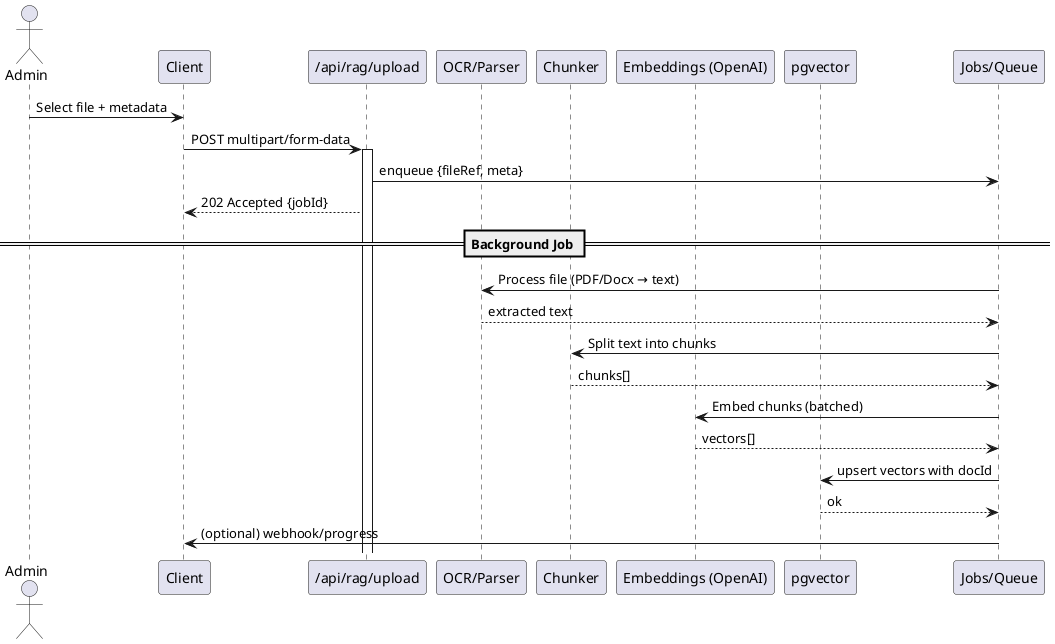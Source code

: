 @startuml
actor Admin
participant Client
participant UploadAPI as "/api/rag/upload"
participant OCR as "OCR/Parser"
participant Chunker
participant Embed as "Embeddings (OpenAI)"
participant VectorDB as "pgvector"
participant Jobs as "Jobs/Queue"

Admin -> Client: Select file + metadata
Client -> UploadAPI: POST multipart/form-data
activate UploadAPI
UploadAPI -> Jobs: enqueue {fileRef, meta}
UploadAPI --> Client: 202 Accepted {jobId}

== Background Job ==
Jobs -> OCR: Process file (PDF/Docx → text)
OCR --> Jobs: extracted text
Jobs -> Chunker: Split text into chunks
Chunker --> Jobs: chunks[]
Jobs -> Embed: Embed chunks (batched)
Embed --> Jobs: vectors[]
Jobs -> VectorDB: upsert vectors with docId
VectorDB --> Jobs: ok
Jobs -> Client: (optional) webhook/progress

@enduml
